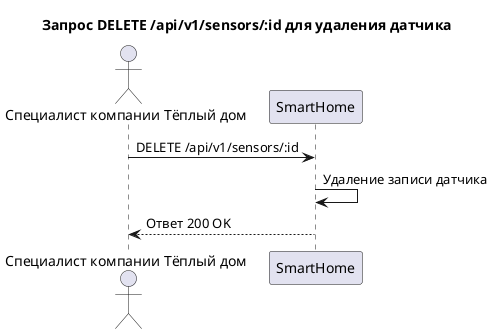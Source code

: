 @startuml
title Запрос DELETE /api/v1/sensors/:id для удаления датчика

actor "Специалист компании Тёплый дом" as User
participant "SmartHome" as App

User -> App : DELETE /api/v1/sensors/:id
App -> App : Удаление записи датчика
App --> User : Ответ 200 OK

@enduml